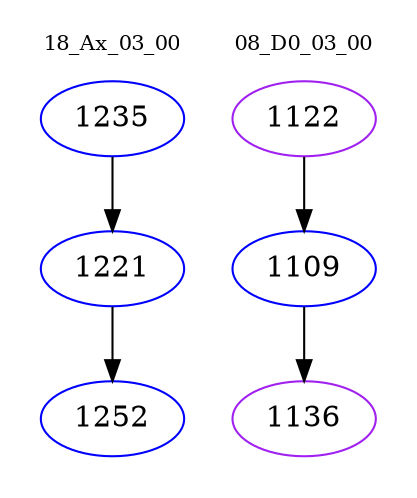 digraph{
subgraph cluster_0 {
color = white
label = "18_Ax_03_00";
fontsize=10;
T0_1235 [label="1235", color="blue"]
T0_1235 -> T0_1221 [color="black"]
T0_1221 [label="1221", color="blue"]
T0_1221 -> T0_1252 [color="black"]
T0_1252 [label="1252", color="blue"]
}
subgraph cluster_1 {
color = white
label = "08_D0_03_00";
fontsize=10;
T1_1122 [label="1122", color="purple"]
T1_1122 -> T1_1109 [color="black"]
T1_1109 [label="1109", color="blue"]
T1_1109 -> T1_1136 [color="black"]
T1_1136 [label="1136", color="purple"]
}
}
